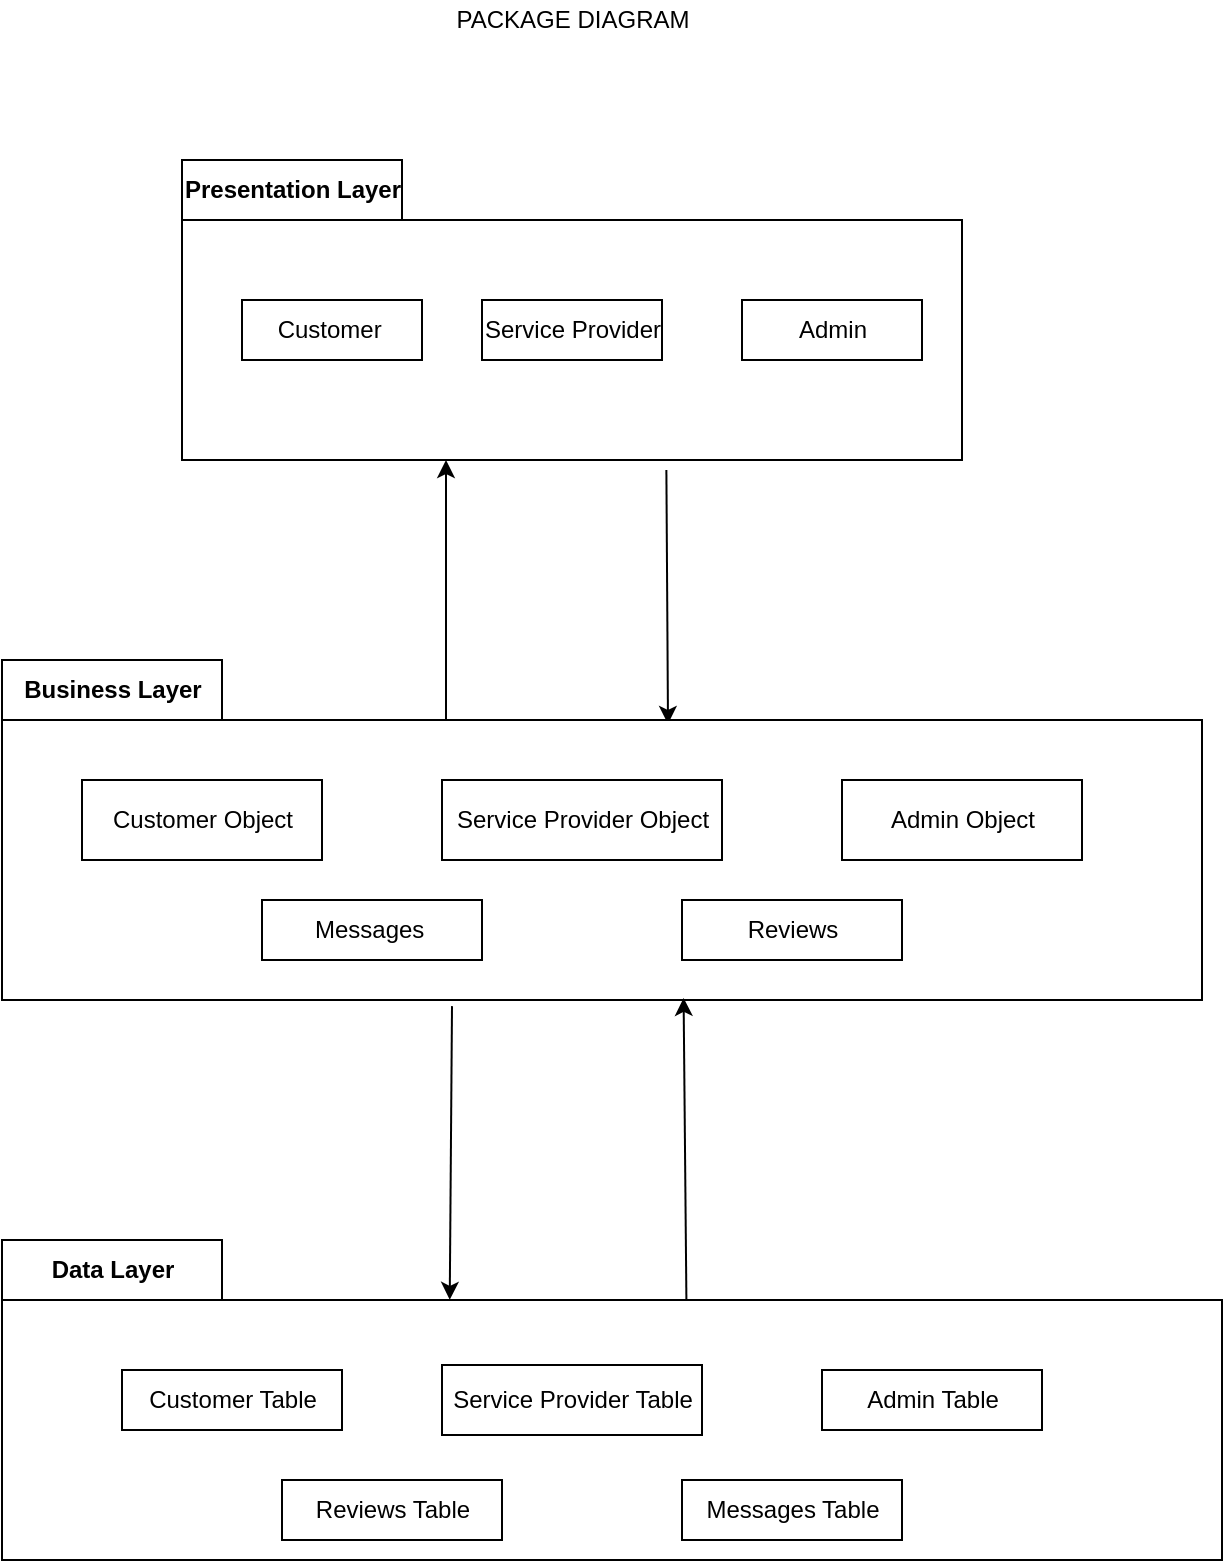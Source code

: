 <mxfile>
    <diagram id="0lVOTh-JL9N0Og7NmfjG" name="Page-1">
        <mxGraphModel dx="1074" dy="519" grid="1" gridSize="10" guides="1" tooltips="1" connect="1" arrows="1" fold="1" page="1" pageScale="1" pageWidth="850" pageHeight="1100" math="0" shadow="0">
            <root>
                <mxCell id="0"/>
                <mxCell id="1" parent="0"/>
                <mxCell id="2" value="PACKAGE DIAGRAM" style="text;html=1;align=center;verticalAlign=middle;resizable=0;points=[];autosize=1;strokeColor=none;fillColor=none;" vertex="1" parent="1">
                    <mxGeometry x="360" y="10" width="130" height="20" as="geometry"/>
                </mxCell>
                <mxCell id="24" style="edgeStyle=none;html=1;entryX=0.555;entryY=0.188;entryDx=0;entryDy=0;entryPerimeter=0;exitX=0.621;exitY=1.033;exitDx=0;exitDy=0;exitPerimeter=0;" edge="1" parent="1" source="4" target="6">
                    <mxGeometry relative="1" as="geometry">
                        <mxPoint x="480" y="250" as="sourcePoint"/>
                    </mxGeometry>
                </mxCell>
                <mxCell id="4" value="Presentation Layer" style="shape=folder;fontStyle=1;tabWidth=110;tabHeight=30;tabPosition=left;html=1;boundedLbl=1;labelInHeader=1;container=1;collapsible=0;recursiveResize=0;" vertex="1" parent="1">
                    <mxGeometry x="230" y="90" width="390" height="150" as="geometry"/>
                </mxCell>
                <mxCell id="5" value="Customer&amp;nbsp;" style="html=1;" vertex="1" parent="4">
                    <mxGeometry width="90" height="30" relative="1" as="geometry">
                        <mxPoint x="30" y="70" as="offset"/>
                    </mxGeometry>
                </mxCell>
                <mxCell id="15" value="Admin" style="html=1;" vertex="1" parent="4">
                    <mxGeometry x="280" y="70" width="90" height="30" as="geometry"/>
                </mxCell>
                <mxCell id="14" value="Service Provider" style="html=1;" vertex="1" parent="4">
                    <mxGeometry x="150" y="70" width="90" height="30" as="geometry"/>
                </mxCell>
                <mxCell id="25" style="edgeStyle=none;html=1;exitX=0.37;exitY=0.18;exitDx=0;exitDy=0;exitPerimeter=0;" edge="1" parent="1" source="6">
                    <mxGeometry relative="1" as="geometry">
                        <mxPoint x="362" y="240" as="targetPoint"/>
                    </mxGeometry>
                </mxCell>
                <mxCell id="26" style="edgeStyle=none;html=1;exitX=0.375;exitY=1.018;exitDx=0;exitDy=0;exitPerimeter=0;entryX=0.367;entryY=0.187;entryDx=0;entryDy=0;entryPerimeter=0;" edge="1" parent="1" source="6" target="8">
                    <mxGeometry relative="1" as="geometry">
                        <mxPoint x="400" y="500" as="sourcePoint"/>
                        <mxPoint x="360" y="650" as="targetPoint"/>
                    </mxGeometry>
                </mxCell>
                <mxCell id="6" value="Business Layer" style="shape=folder;fontStyle=1;tabWidth=110;tabHeight=30;tabPosition=left;html=1;boundedLbl=1;labelInHeader=1;container=1;collapsible=0;recursiveResize=0;" vertex="1" parent="1">
                    <mxGeometry x="140" y="340" width="600" height="170" as="geometry"/>
                </mxCell>
                <mxCell id="7" value="Customer Object" style="html=1;" vertex="1" parent="6">
                    <mxGeometry width="120" height="40" relative="1" as="geometry">
                        <mxPoint x="40" y="60" as="offset"/>
                    </mxGeometry>
                </mxCell>
                <mxCell id="18" value="Admin Object" style="html=1;" vertex="1" parent="6">
                    <mxGeometry x="420" y="60" width="120" height="40" as="geometry"/>
                </mxCell>
                <mxCell id="17" value="Service Provider Object" style="html=1;" vertex="1" parent="6">
                    <mxGeometry x="220" y="60" width="140" height="40" as="geometry"/>
                </mxCell>
                <mxCell id="28" value="Messages&amp;nbsp;" style="html=1;" vertex="1" parent="6">
                    <mxGeometry x="130" y="120" width="110" height="30" as="geometry"/>
                </mxCell>
                <mxCell id="29" value="Reviews" style="html=1;" vertex="1" parent="6">
                    <mxGeometry x="340" y="120" width="110" height="30" as="geometry"/>
                </mxCell>
                <mxCell id="27" style="edgeStyle=none;html=1;exitX=0.561;exitY=0.193;exitDx=0;exitDy=0;exitPerimeter=0;entryX=0.568;entryY=0.994;entryDx=0;entryDy=0;entryPerimeter=0;" edge="1" parent="1" source="8" target="6">
                    <mxGeometry relative="1" as="geometry">
                        <mxPoint x="481" y="640" as="sourcePoint"/>
                        <mxPoint x="483" y="490" as="targetPoint"/>
                    </mxGeometry>
                </mxCell>
                <mxCell id="8" value="Data Layer" style="shape=folder;fontStyle=1;tabWidth=110;tabHeight=30;tabPosition=left;html=1;boundedLbl=1;labelInHeader=1;container=1;collapsible=0;recursiveResize=0;" vertex="1" parent="1">
                    <mxGeometry x="140" y="630" width="610" height="160" as="geometry"/>
                </mxCell>
                <mxCell id="9" value="Customer Table" style="html=1;" vertex="1" parent="8">
                    <mxGeometry width="110" height="30" relative="1" as="geometry">
                        <mxPoint x="60" y="65" as="offset"/>
                    </mxGeometry>
                </mxCell>
                <mxCell id="20" value="Admin Table" style="html=1;" vertex="1" parent="8">
                    <mxGeometry x="410" y="65" width="110" height="30" as="geometry"/>
                </mxCell>
                <mxCell id="19" value="Service Provider Table" style="html=1;" vertex="1" parent="8">
                    <mxGeometry x="220" y="62.5" width="130" height="35" as="geometry"/>
                </mxCell>
                <mxCell id="22" value="Messages Table" style="html=1;" vertex="1" parent="8">
                    <mxGeometry x="340" y="120" width="110" height="30" as="geometry"/>
                </mxCell>
                <mxCell id="30" value="Reviews Table" style="html=1;" vertex="1" parent="8">
                    <mxGeometry x="140" y="120" width="110" height="30" as="geometry"/>
                </mxCell>
            </root>
        </mxGraphModel>
    </diagram>
</mxfile>